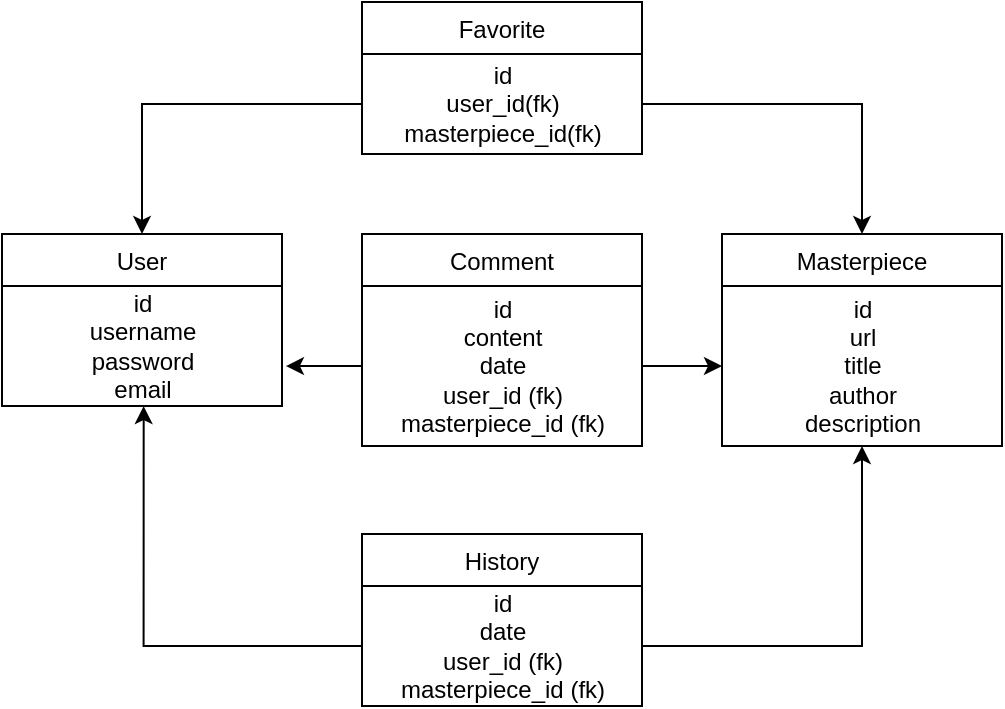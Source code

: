 <mxfile version="13.0.3" type="device"><diagram id="C5RBs43oDa-KdzZeNtuy" name="Page-1"><mxGraphModel dx="1326" dy="846" grid="1" gridSize="10" guides="1" tooltips="1" connect="1" arrows="1" fold="1" page="1" pageScale="1" pageWidth="827" pageHeight="1169" math="0" shadow="0"><root><mxCell id="WIyWlLk6GJQsqaUBKTNV-0"/><mxCell id="WIyWlLk6GJQsqaUBKTNV-1" parent="WIyWlLk6GJQsqaUBKTNV-0"/><mxCell id="oClLcHtqCJOPVfqu8qvn-14" style="edgeStyle=orthogonalEdgeStyle;rounded=0;orthogonalLoop=1;jettySize=auto;html=1;entryX=0.5;entryY=0;entryDx=0;entryDy=0;" parent="WIyWlLk6GJQsqaUBKTNV-1" source="oClLcHtqCJOPVfqu8qvn-7" target="oClLcHtqCJOPVfqu8qvn-0" edge="1"><mxGeometry relative="1" as="geometry"/></mxCell><mxCell id="o3S0rkpkWp6JlWcid1R6-4" style="edgeStyle=orthogonalEdgeStyle;rounded=0;orthogonalLoop=1;jettySize=auto;html=1;entryX=0.5;entryY=0;entryDx=0;entryDy=0;" parent="WIyWlLk6GJQsqaUBKTNV-1" source="oClLcHtqCJOPVfqu8qvn-7" target="o3S0rkpkWp6JlWcid1R6-0" edge="1"><mxGeometry relative="1" as="geometry"/></mxCell><mxCell id="oClLcHtqCJOPVfqu8qvn-10" value="Comment" style="swimlane;fontStyle=0;childLayout=stackLayout;horizontal=1;startSize=26;fillColor=none;horizontalStack=0;resizeParent=1;resizeParentMax=0;resizeLast=0;collapsible=1;marginBottom=0;" parent="WIyWlLk6GJQsqaUBKTNV-1" vertex="1"><mxGeometry x="320" y="160" width="140" height="106" as="geometry"/></mxCell><mxCell id="oClLcHtqCJOPVfqu8qvn-11" value="id&lt;br&gt;content&lt;br&gt;date&lt;br&gt;user_id (fk)&lt;br&gt;masterpiece_id (fk)" style="text;html=1;align=center;verticalAlign=middle;resizable=0;points=[];autosize=1;" parent="oClLcHtqCJOPVfqu8qvn-10" vertex="1"><mxGeometry y="26" width="140" height="80" as="geometry"/></mxCell><mxCell id="o3S0rkpkWp6JlWcid1R6-6" style="edgeStyle=orthogonalEdgeStyle;rounded=0;orthogonalLoop=1;jettySize=auto;html=1;entryX=1.014;entryY=0.667;entryDx=0;entryDy=0;entryPerimeter=0;" parent="WIyWlLk6GJQsqaUBKTNV-1" source="oClLcHtqCJOPVfqu8qvn-11" target="oClLcHtqCJOPVfqu8qvn-4" edge="1"><mxGeometry relative="1" as="geometry"/></mxCell><mxCell id="oClLcHtqCJOPVfqu8qvn-6" value="Favorite" style="swimlane;fontStyle=0;childLayout=stackLayout;horizontal=1;startSize=26;fillColor=none;horizontalStack=0;resizeParent=1;resizeParentMax=0;resizeLast=0;collapsible=1;marginBottom=0;" parent="WIyWlLk6GJQsqaUBKTNV-1" vertex="1"><mxGeometry x="320" y="44" width="140" height="76" as="geometry"/></mxCell><mxCell id="oClLcHtqCJOPVfqu8qvn-7" value="id&lt;br&gt;user_id(fk)&lt;br&gt;masterpiece_id(fk)" style="text;html=1;align=center;verticalAlign=middle;resizable=0;points=[];autosize=1;" parent="oClLcHtqCJOPVfqu8qvn-6" vertex="1"><mxGeometry y="26" width="140" height="50" as="geometry"/></mxCell><mxCell id="oClLcHtqCJOPVfqu8qvn-8" value="History" style="swimlane;fontStyle=0;childLayout=stackLayout;horizontal=1;startSize=26;fillColor=none;horizontalStack=0;resizeParent=1;resizeParentMax=0;resizeLast=0;collapsible=1;marginBottom=0;" parent="WIyWlLk6GJQsqaUBKTNV-1" vertex="1"><mxGeometry x="320" y="310" width="140" height="86" as="geometry"/></mxCell><mxCell id="oClLcHtqCJOPVfqu8qvn-9" value="id&lt;br&gt;date&lt;br&gt;user_id (fk)&lt;br&gt;masterpiece_id (fk)" style="text;html=1;align=center;verticalAlign=middle;resizable=0;points=[];autosize=1;" parent="oClLcHtqCJOPVfqu8qvn-8" vertex="1"><mxGeometry y="26" width="140" height="60" as="geometry"/></mxCell><mxCell id="o3S0rkpkWp6JlWcid1R6-8" style="edgeStyle=orthogonalEdgeStyle;rounded=0;orthogonalLoop=1;jettySize=auto;html=1;entryX=0;entryY=0.5;entryDx=0;entryDy=0;entryPerimeter=0;" parent="WIyWlLk6GJQsqaUBKTNV-1" source="oClLcHtqCJOPVfqu8qvn-11" target="o3S0rkpkWp6JlWcid1R6-1" edge="1"><mxGeometry relative="1" as="geometry"><mxPoint x="560" y="226" as="targetPoint"/></mxGeometry></mxCell><mxCell id="o3S0rkpkWp6JlWcid1R6-9" style="edgeStyle=orthogonalEdgeStyle;rounded=0;orthogonalLoop=1;jettySize=auto;html=1;entryX=0.506;entryY=1.001;entryDx=0;entryDy=0;entryPerimeter=0;" parent="WIyWlLk6GJQsqaUBKTNV-1" source="oClLcHtqCJOPVfqu8qvn-9" target="oClLcHtqCJOPVfqu8qvn-4" edge="1"><mxGeometry relative="1" as="geometry"/></mxCell><mxCell id="o3S0rkpkWp6JlWcid1R6-10" style="edgeStyle=orthogonalEdgeStyle;rounded=0;orthogonalLoop=1;jettySize=auto;html=1;entryX=0.5;entryY=1;entryDx=0;entryDy=0;entryPerimeter=0;" parent="WIyWlLk6GJQsqaUBKTNV-1" source="oClLcHtqCJOPVfqu8qvn-9" target="o3S0rkpkWp6JlWcid1R6-1" edge="1"><mxGeometry relative="1" as="geometry"/></mxCell><mxCell id="oClLcHtqCJOPVfqu8qvn-0" value="User" style="swimlane;fontStyle=0;childLayout=stackLayout;horizontal=1;startSize=26;fillColor=none;horizontalStack=0;resizeParent=1;resizeParentMax=0;resizeLast=0;collapsible=1;marginBottom=0;" parent="WIyWlLk6GJQsqaUBKTNV-1" vertex="1"><mxGeometry x="140" y="160" width="140" height="86" as="geometry"/></mxCell><mxCell id="oClLcHtqCJOPVfqu8qvn-4" value="id&lt;br&gt;username&lt;br&gt;password&lt;br&gt;email" style="text;html=1;align=center;verticalAlign=middle;resizable=0;points=[];autosize=1;" parent="oClLcHtqCJOPVfqu8qvn-0" vertex="1"><mxGeometry y="26" width="140" height="60" as="geometry"/></mxCell><mxCell id="o3S0rkpkWp6JlWcid1R6-0" value="Masterpiece" style="swimlane;fontStyle=0;childLayout=stackLayout;horizontal=1;startSize=26;fillColor=none;horizontalStack=0;resizeParent=1;resizeParentMax=0;resizeLast=0;collapsible=1;marginBottom=0;" parent="WIyWlLk6GJQsqaUBKTNV-1" vertex="1"><mxGeometry x="500" y="160" width="140" height="106" as="geometry"/></mxCell><mxCell id="o3S0rkpkWp6JlWcid1R6-1" value="id&lt;br&gt;url&lt;br&gt;title&lt;br&gt;author&lt;br&gt;description" style="text;html=1;align=center;verticalAlign=middle;resizable=0;points=[];autosize=1;" parent="o3S0rkpkWp6JlWcid1R6-0" vertex="1"><mxGeometry y="26" width="140" height="80" as="geometry"/></mxCell></root></mxGraphModel></diagram></mxfile>